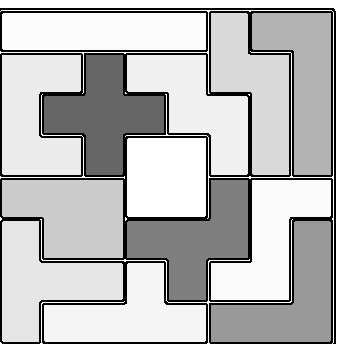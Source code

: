 % illustrations for Dancing Links

% first, data structure stuff:
numeric u; u=.15in;
numeric h; h=34u;
numeric v; v=32u;
newinternal j,k,n;
numeric s[]; s1=s2=s3=s5=s6=2; s4=s7=3;
pair U[],D[],L[],R[];

def databoxes =
 pickup pencircle scaled 1pt;
 draw (0,0)--(h,0)--(h,v)--(0,v)--cycle dashed withdots;
 for i=0 upto 7:
  j:=(3+4i)*u; k:=28u; n:=n+1;
  pickup pencircle scaled 2pt;
  U[n]=(j-.5u,k+1.5u); drawdot U[n];
  D[n]=(j+.5u,k-1.5u); drawdot D[n];
  if i>0:
     label(char(64+i) infont "cmr10",(j,k+.5u));   
     label(char(48+s[i]) infont "cmr10",(j,k-.5u));
  else: label("h" infont "cmmi10",(j-1.6u,k));
  fi
  L[n]=(j-.5u,k-1.5u); drawdot L[n];
  R[n]=(j+.5u,k+1.5u); drawdot R[n];
  pickup pencircle scaled .4pt;
  draw (j-u,k-2u)--(j+u,k-2u)--(j+u,k+2u)--(j-u,k+2u)--cycle;
 endfor
 for t=(15u,23u),(23u,23u),(27u,23u),(7u,19u),(19u,19u),(31u,19u),
      (11u,15u),(15u,15u),(27u,15u),(7u,11u),(19u,11u),(11u,7u),(31u,7u),
      (19u,3u),(23u,3u),(31u,3u):
   n:=n+1;
   pickup pencircle scaled 2pt;
   U[n]=t+(-.5u,+.5u); drawdot U[n];
   D[n]=t+(+.5u,-.5u); drawdot D[n];
   L[n]=t+(-.5u,-.5u); drawdot L[n];
   R[n]=t+(+.5u,+.5u); drawdot R[n];
   pickup pencircle scaled .4pt;
   draw (t+(-u,-u))--(t+(+u,-u))--(t+(+u,+u))--(t+(-u,+u))--cycle;
 endfor
enddef;

def ulink(expr i,j) =
  drawarrow U[i]--(U[i]+(0,u));
  if ypart U[j] > ypart U[i]:
    drawarrow U[i]--(L[j]-(0,.5u));
  else:
    draw U[i]--(xpart U[i],v);
    drawarrow (xpart L[j],0)--(L[j]-(0,.5u));
  fi
enddef;
def dlink(expr i,j) =
  drawarrow D[i]--(D[i]-(0,u));
  if ypart D[j] < ypart D[i]:
    drawarrow D[i]--(R[j]+(0,.5u));
  else:
    draw D[i]--(xpart D[i],0);
    drawarrow (xpart R[j],v)--(R[j]+(0,.5u));
  fi
enddef;
def llink(expr i,j) =
  drawarrow L[i]--(L[i]-(u,0));
  if xpart L[j] < xpart L[i]:
    drawarrow L[i]--(D[j]+(.5u,0));
  else:
    draw L[i]--(0,ypart L[i]);
    drawarrow (h,ypart D[j])--(D[j]+(.5u,0));
  fi
enddef;
def rlink(expr i,j) =
  drawarrow R[i]--(R[i]+(u,0));
  if xpart R[j] > xpart R[i]:
    drawarrow R[i]--(U[j]-(.5u,0));
  else:
    draw R[i]--(h,ypart R[i]);
    drawarrow (0,ypart U[j])--(U[j]-(.5u,0));
  fi
enddef;

beginfig(2)
databoxes;
for t=(1,2),(2,3),(3,4),(4,5),(5,6),(6,7),(7,8),(8,1),(9,10),(10,11),(11,9),
      (12,13),(13,14),(14,12),(15,16),(16,17),(17,15),(18,19),(19,18),(20,21),
      (21,20),(22,23),(23,24),(24,22):
  rlink(xpart t,ypart t); llink(ypart t,xpart t);
endfor
for t=(2,12),(12,18),(18,2),(3,15),(15,20),(20,3),(4,9),(9,16),(16,4),
      (5,13),(13,19),(19,22),(22,5),(6,10),(10,23),(23,6),(7,11),(11,17),
      (17,7),(8,14),(14,21),(21,24),(24,8):
  dlink(xpart t,ypart t); ulink(ypart t,xpart t);
endfor
endfig;

def ulnk(expr i,j) =
  drawarrow U[i]--(U[i]+(0,u));
  if ypart U[j] > ypart U[i]:
    draw U[i]--(L[j]-(0,1.5u));
  else:
    draw U[i]--(xpart U[i],v);
    draw (xpart L[j],0)--(L[j]-(0,1.5u));
  fi
enddef;
def dlnk(expr i,j) =
  drawarrow D[i]--(D[i]-(0,u));
  if ypart D[j] < ypart D[i]:
    draw D[i]--(R[j]+(0,1.5u));
  else:
    draw D[i]--(xpart D[i],0);
    draw (xpart R[j],v)--(R[j]+(0,1.5u));
  fi
enddef;
def llnk(expr i,j) =
  drawarrow L[i]--(L[i]-(u,0));
  if xpart L[j] < xpart L[i]:
    draw L[i]--(D[j]+(1.5u,0));
  else:
    draw L[i]--(0,ypart L[i]);
    draw (h,ypart D[j])--(D[j]+(1.5u,0));
  fi
enddef;
def rlnk(expr i,j) =
  drawarrow R[i]--(R[i]+(u,0));
  if xpart R[j] > xpart R[i]:
    draw R[i]--(U[j]-(1.5u,0));
  else:
    draw R[i]--(h,ypart R[i]);
    draw (0,ypart U[j])--(U[j]-(1.5u,0));
  fi
enddef;
def bypass(expr a,b) =
  theta:=angle(b-a);
  draw (a-1.5u*dir theta){dir theta}...
       (a-u*dir theta+.5u*dir(theta+90)){dir(theta+90)}...
       (a+1.25u*dir(theta+90)){dir theta}..
       (b+1.25u*dir(theta+90)){dir theta}...
       (b+u*dir theta+.5u*dir(theta+90)){dir(theta-90)}...
       (b+1.5u*dir theta){dir theta};
enddef;

beginfig(3)
s4:=1; s7:=2; databoxes;
databoxes;
for t=(3,4),(4,5),(5,6),(6,7),(7,8),(8,1),(9,10),(10,11),(11,9),
      (12,13),(13,14),(14,12),(15,16),(16,17),(17,15),(18,19),(19,18),(20,21),
      (21,20),(22,23),(23,24),(24,22):
  rlink(xpart t,ypart t); llink(ypart t,xpart t);
endfor
for t=(2,12),(12,18),(18,2),(3,15),(15,20),(20,3),(4,9),(9,16),(16,4),
      (22,5),(6,10),(10,23),(23,6),(7,11),(11,17),
      (17,7),(21,24),(24,8):
  dlink(xpart t,ypart t); ulink(ypart t,xpart t);
endfor

rlnk(1,2); rlink(2,3); bypass(U2,R2);
llnk(3,2); llink(2,1); bypass(D2,L2);
ulnk(22,19); ulnk(19,13); ulink(13,5); bypass(L19,U19); bypass(L13,U13);
dlnk(5,13); dlink(13,19); dlink(19,22); bypass(R13,D19);
ulnk(21,14); ulink(14,8); bypass(L14,U14);
dlnk(8,14); dlink(14,21); bypass(R14,D14);
endfig;

beginfig(4)
s2:=1; s5:=1; s7:=1; databoxes;
databoxes;
for t=(3,4),(6,7),(9,10),(10,11),(11,9),
      (12,13),(13,14),(14,12),(15,16),(16,17),(17,15),(18,19),(19,18),(20,21),
      (21,20),(22,23),(23,24),(24,22):
  rlink(xpart t,ypart t); llink(ypart t,xpart t);
endfor
for t=(2,12),(12,18),(18,2),(3,15),(4,9),(9,16),(16,4),
      (22,5),(6,10),(7,11),(11,17),(17,7):
  dlink(xpart t,ypart t); ulink(ypart t,xpart t);
endfor

rlnk(1,2); rlink(2,3); bypass(U2,R2);
llnk(3,2); llink(2,1); bypass(D2,L2);
ulnk(22,19); ulnk(19,13); ulink(13,5); bypass(L19,U19); bypass(L13,U13);
dlnk(5,13); dlink(13,19); dlink(19,22); bypass(R13,D19);
ulnk(21,14); ulink(14,8); bypass(L14,U14);
dlnk(8,14); dlink(14,21); bypass(R14,D14);

rlnk(4,5); rlink(5,6); bypass(U5,R5);
llnk(6,5); llink(5,4); bypass(D5,L5);
rlnk(7,8); rlink(8,1); bypass(U8,R8);
llnk(1,8); llink(8,7); bypass(D8,L8);
ulnk(3,20); ulink(20,15); bypass(L20,U20);
dlnk(15,20); dlink(20,3); bypass(R20,D20);
ulnk(6,23); ulink(23,10); bypass(L23,U23);
dlnk(10,23); dlink(23,6); bypass(R23,D23);
ulnk(8,24); ulink(24,21); bypass(L24,U24);
dlnk(21,24); dlink(24,8); bypass(R24,D24);
endfig;

% next, polyomino stuff:

def softpath expr p =
 for i=1 upto length p:
  subpath (i-.95,i-.05) of p ..
 endfor cycle
enddef;

def innerpath expr p =
 for i=1 upto length p:
  innerknot i of p--
 endfor cycle
enddef;

vardef innerknot expr i of p =
 pair zz; zz=whatever[point i-1 of p, point i of p]
                 +eps*dir(angle(point i of p - point i-1 of p)+90)
               =whatever[point i of p,point i+1 of p]
                 +eps*dir(angle(point i+1 of p - point i of p)+90);
 if known zz: zz else: (point i of p)
                  + eps*dir(angle(point i+1 of p - point i-1 of p)+90) fi
enddef;

newinternal eps; eps:=.03; % distance to innerknot
newinternal theta; % current direction of path being formed
pair zz; % current point in path being formed
numeric sfactor; sfactor=15; % scale factor

def II = hide(theta:=0; zz:=origin) zz-- enddef; % start a path
def SS = hide(zz:=zz+dir theta) zz-- enddef; % continue in direction theta
def LL = hide(theta:=theta+90) SS enddef; % turn left and continue
def RR = hide(theta:=theta-90) SS enddef; % turn right and continue
def CC = cycle enddef; % end a path

def r = rotated 90 enddef;
def t = transformed transpose enddef;
transform transpose; transpose = identity reflectedabout (origin, (1,1));

def strokeit expr p of z =
  draw (softpath innerpath p) shifted z scaled sfactor
enddef;
def _pathof suffix $ = $.p enddef;
def at = of enddef;
def place text t =
 fillit _pathof t withcolor _colorof t;
 strokeit _pathof t enddef;
def fillit expr p of z =
  fill (softpath innerpath p) shifted z scaled sfactor
enddef;
def _colorof suffix $ = $.c killtext enddef;
def killtext text t = enddef;

vardef makepiece@# (expr hue,shape) =
path @#.p, @#'.p; @#.p=shape; @#'.p=reverse (shape t);
color @#.c, @#'.c; @#.c=@#'.c=hue;
enddef;

makepiece F(.50white, II SS LL SS RR LL LL SS LL RR LL LL CC);
makepiece I(.99white, II SS LL SS SS SS SS LL LL SS SS SS CC);
makepiece L(.70white, II SS SS LL LL RR SS SS LL LL SS SS CC);
makepiece P(.80white, II SS LL RR LL SS LL SS LL SS CC);
makepiece N(.85white, II SS LL RR LL SS SS LL LL SS RR LL CC);
makepiece T(.90white, II SS LL SS RR LL LL SS SS LL LL RR CC);
makepiece U(.92white, II SS SS SS LL SS LL LL RR RR LL LL CC);
makepiece V(.60white, II SS SS SS LL LL SS RR SS LL LL SS CC);
makepiece W(.94white, II SS SS LL LL RR LL RR LL LL SS LL CC);
makepiece X(.40white, II SS LL RR LL LL RR LL LL RR LL LL CC);
makepiece Y(.96white, II SS LL SS SS SS LL LL RR LL LL RR CC);
makepiece Z(.98white, II SS SS LL LL RR SS LL SS LL LL RR CC);

path Y[].p, Y[]'.p;
color Y[].c, Y[]'.c;
Y1.c=.95white;
Y2.c=.80white;
Y3.c=.60white;
Y4.c=.30white;

for i=1 upto 4:
 Y[i].p=Y.p;
 Y[i]'.p=Y'.p;
 Y[i]'.c=Y[i].c;
endfor

beginfig(1)
place F' at (3,2);
place I r at (5,7);
place L r r at (8,8);
place P r r r at (0,4);
place N' r r r at (5,8);
place T r at (3,1);
place U r r r at (0,7);
place V r at (8,0);
place W r r at (5,7);
place X at (2,4);
place Y r r r at (1,1);
place Z' r at (7,1);
path frame; frame = II LL SS SS SS SS SS SS SS RR SS SS SS SS SS SS SS RR
                     SS SS SS SS SS SS SS RR SS SS SS SS SS SS CC;
path iframe; iframe = II SS SS LL SS LL SS LL CC;
draw (softpath innerpath frame) scaled sfactor;
draw (softpath innerpath iframe) shifted (3,3) scaled sfactor;
endfig;

beginfig(61)
place Y2 at (1,8);
place Y3 at (2,10);
place Y1 at (8,9);
place Y3 at (9,4);
place Y3 r at (8,9);
place Y3 r at (7,6);
place Y3 r r at (1,10);
place Y3 r r at (7,5);
place Y1 r r r at (5,1);
place Y2' at (1,14);
place Y2' at (6,14);
place Y1' at (11,14);
place Y3' at (4,12);
place Y2' at (10,12);
place Y2' at (11,9);
place Y4' at (6,8);
place Y4' at (1,4);
place Y4' at (2,1);
place Y1' r at (1,11);
place Y2' r at (1,1);
place Y4' r at (3,6);
place Y1' r at (4,9);
place Y3' r at (10,9);
place Y1' r at (11,6);
place Y1' r at (11,1);
place Y3' r at (13,5);
place Y2' r at (14,2);
place Y4' r r at (8,14);
place Y4' r r at (13,14);
place Y2' r r at (8,11);
place Y4' r r at (14,11);
place Y2' r r at (7,8);
place Y1' r r at (4,6);
place Y3' r r at (5,3);
place Y1' r r at (4,1);
place Y3' r r at (14,1);
place Y2' r r r at (5,6);
place Y1' r r r at (7,8);
place Y2' r r r at (8,6);
place Y4' r r r at (9,4);
place Y2' r r r at (11,8);
place Y4' r r r at (12,5);
place Y3' r r r at (14,14);
place Y4' r r r at (14,9);
place Y1' r r r at (14,4);
path frame; frame = II LL SS SS SS SS SS SS SS SS SS SS SS SS SS SS RR SS SS SS SS SS SS SS SS SS SS SS SS SS SS RR SS SS SS SS SS SS SS SS SS SS SS SS SS SS RR SS SS SS SS SS SS SS SS SS SS SS SS SS CC;
draw (softpath innerpath frame) scaled sfactor;
endfig;

beginfig(62)
place Y4 at (4,3);
place Y2 at (10,9);
place Y2 at (10,4);
place Y3 at (12,10);
place Y4 at (12,5);
place Y4 at (14,10);
place Y1 at (14,5);
place Y2 r at (5,14);
place Y2 r at (10,14);
place Y3 r at (5,12);
place Y3 r at (10,12);
place Y1 r at (8,10);
place Y3 r at (4,9);
place Y2 r at (6,7);
place Y1 r r at (1,4);
place Y3 r r at (3,7);
place Y1 r r at (6,7);
place Y1 r r at (9,8);
place Y3 r r at (10,11);
place Y1 r r at (12,12);
place Y1 r r at (12,7);
place Y2 r r at (14,12);
place Y3 r r at (14,7);
place Y1 r r r at (3,14);
place Y4 r r r at (8,14);
place Y4 r r r at (3,12);
place Y4 r r r at (2,9);
place Y4 r r r at (7,4);
place Y2 r r r at (1,3);
place Y2 r r r at (10,3);
place Y3 r r r at (10,1);
place Y1' at (11,14);
place Y4' at (3,1);
place Y1' r at (1,11);
place Y1' r at (1,5);
place Y3' r at (7,6);
place Y2' r r at (4,11);
place Y3' r r at (9,3);
place Y1' r r at (12,2);
place Y3' r r at (5,1);
place Y2' r r at (10,1);
place Y4' r r r at (1,7);
place Y2' r r r at (7,8);
place Y4' r r r at (8,12);
place Y1' r r r at (14,4);
path frame; frame = II LL SS SS SS SS SS SS SS SS SS SS SS SS SS SS RR SS SS SS SS SS SS SS SS SS SS SS SS SS SS RR SS SS SS SS SS SS SS SS SS SS SS SS SS SS RR SS SS SS SS SS SS SS SS SS SS SS SS SS CC;
draw (softpath innerpath frame) scaled sfactor;
endfig;

beginfig(63)
place Y3 at (12,3);
place Y3 at (14,6);
place Y4 at (14,1);
place Y2 r at (5,14);
place Y3 r at (5,12);
place Y4 r at (8,10);
place Y1 r at (4,9);
place Y3 r at (11,8);
place Y2 r at (6,7);
place Y4 r at (12,3);
place Y1 r r at (1,4);
place Y4 r r at (6,7);
place Y1 r r at (14,8);
place Y4 r r r at (3,14);
place Y1 r r r at (3,12);
place Y2 r r r at (6,10);
place Y3 r r r at (2,9);
place Y2 r r r at (9,8);
place Y2 r r r at (1,3);
place Y1 r r r at (11,1);
place Y1' at (6,14);
place Y1' at (11,14);
place Y4' at (10,12);
place Y3' at (7,11);
place Y4' at (10,9);
place Y4' at (8,6);
place Y2' at (10,2);
place Y3' at (3,1);
place Y3' at (8,1);
place Y1' r at (1,11);
place Y4' r at (1,5);
place Y1' r at (3,3);
place Y1' r at (7,5);
place Y2' r at (8,3);
place Y3' r r at (13,14);
place Y2' r r at (10,13);
place Y2' r r at (4,11);
place Y1' r r at (14,11);
place Y1' r r at (12,5);
place Y1' r r at (9,3);
place Y4' r r at (5,1);
place Y2' r r at (10,1);
place Y3' r r r at (1,7);
place Y3' r r r at (4,7);
place Y2' r r r at (14,14);
path frame; frame = II LL SS SS SS SS SS SS SS SS SS SS SS SS SS SS RR SS SS SS SS SS SS SS SS SS SS SS SS SS SS RR SS SS SS SS SS SS SS SS SS SS SS SS SS SS RR SS SS SS SS SS SS SS SS SS SS SS SS SS CC;
draw (softpath innerpath frame) scaled sfactor;
endfig;

beginfig(64)
place Y1 at (14,11);
place Y1 r r at (1,4);
place Y1' r at (1,11);
place Y1' r r r at (14,4);
path frame; frame = II LL SS SS SS SS SS SS SS SS SS SS SS SS SS SS RR SS SS SS SS SS SS SS SS SS SS SS SS SS SS RR SS SS SS SS SS SS SS SS SS SS SS SS SS SS RR SS SS SS SS SS SS SS SS SS SS SS SS SS CC;
draw (softpath innerpath frame) scaled sfactor;
endfig;

beginfig(10)
place F r r at (2,5);
place F' r r r at (8,5);
place I r at (7,8);
place L r at (5,0);
place L' at (5,0);
place P at (0,6);
place P' r at (10,6);
place N r r at (2,7);
place N' r r r at (8,7);
place T r r r at (5,8);
place U r r at (8,6);
place V r r r at (2,8);
place W r r r at (3,3);
place X at (3,3);
place Y r at (7,6);
place Y' r r r at (6,5);
place Z r at (3,1);
place Z' at (7,1);
path frame; frame = II LL SS SS SS SS SS SS SS SS RR SS SS SS SS SS SS SS SS SS RR SS SS SS SS SS SS SS SS RR SS SS SS SS SS SS SS SS CC;
draw (softpath innerpath frame) scaled sfactor;
endfig;

beginfig(9)
place F at (22,0);
place F' r r at (26,2);
place I r at (29,0);
place L r at (5,0);
place L' r r at (12,3);
place P r at (16,0);
place P' at (8,0);
place N r r r at (18,2);
place N' r r at (5,3);
place T r r r at (27,2);
place U r r r at (5,3);
place V r r r at (0,3);
place W r r at (16,3);
place X at (7,0);
place Y r at (29,2);
place Y' at (18,2);
place Z at (17,0);
place Z' r at (13,0);
path frame; frame = II LL SS SS RR SS SS SS SS SS SS SS SS SS SS SS SS SS SS SS SS SS SS SS SS SS SS SS SS SS SS SS SS SS RR SS SS RR SS SS SS SS SS SS SS SS SS SS SS SS SS SS SS SS SS SS SS SS SS SS SS SS SS SS SS SS CC;
draw (softpath innerpath frame) scaled sfactor;
endfig;

% changes for polysticks
def BB = hide(theta:=theta+180) SS enddef; % turn around and continue
def ST = hide(zz:=zz+dir theta) zz enddef; % go in direction theta and stop
def LT = hide(theta:=theta+90) ST enddef; % turn left and stop
def RT = hide(theta:=theta-90) ST enddef; % turn right and stop

def softerpath expr p =
 subpath (if cycle p: .2 else: .15 fi,
  if point 2 of p = point 0 of p: .85 else: .8 fi) of p
 for i=2 upto length p:
  .. subpath (i-.8,i-if (point i-1 of p=point i+1 of p) or
             (not cycle p and (i=length p)): .15 else: .2 fi) of p
 endfor
 if cycle p: .. cycle fi
enddef;

def strokeit expr p of z =
  draw (softerpath p) shifted z scaled sfactor
enddef;
def place text t =
 strokeit _pathof t withpen pencircle scaled .1sfactor;
 strokeit _pathof t withpen pencircle scaled (.1sfactor-1pt) withcolor _colorof t
enddef;

sfactor:=40;

makepiece F(.81white, II LL RR BB RR RT); % orange (in 845 puzzle)
makepiece H(.99white, II LL RR RR BB LL RT); % green
makepiece I(.35white, II LL SS SS ST);
makepiece J(.89white, II RR LL LL ST); % white
makepiece L(.95white, II BB RR SS ST); % gray
makepiece N(.85white, II LL RR LL ST); 
makepiece O(.24white, II SS LL LL CC);
makepiece P(.59white, II LL RR LL LT); % tan
makepiece R(.65white, II LL LL BB LL RT); % purple
makepiece T(.44white, II SS RR SS BB SS RT);
makepiece U(.71white, II RR LL SS LT); % pink
makepiece V(.76white, II RR SS LL ST);
makepiece W(.97white, II RR LL RR LT); % yellow
makepiece X(.10white, II SS RR BB RR BB RR BB RT); % red
makepiece Y(.92white, II LL SS LL BB LT); % blue
makepiece Z(.52white, II BB RR SS LT);

beginfig(1101)
place F' r r at (5,1);
place H at (-2,1);
place I r at (5,0);
place J at (2,3);
place L at (1,0);
place N' r r r at (4,3);
place O at (4,4);
place P' at (2,1);
place R' r at (1,2);
place T r r r at (5,4);
place U r r r at (1,5);
place V r r at (2,0);
place W at (1,5);
place X at (0,1);
place Y' at (1,5);
place Z' at (2,5);
endfig;

beginfig(1102)
place F' r at (3,2);
place H r r r at (0,5);
place I r at (4,2);
place J at (-2,2);
place L at (1,0);
place N' r at (1,2);
place O at (4,4);
place P' r at (2,2);
place R r r r at (2,1);
place T r r at (3,0);
place U at (3,1);
place V r r r at (4,5);
place W at (3,5);
place X at (0,1);
place Y' r r r at (5,4);
place Z at (5,1);
endfig;

beginfig(1103)
place F' r at (5,1);
place H' r r r at (0,4);
place I r at (4,0);
place J r r r at (1,5);
place L at (-1,1);
place N r r at (1,3);
place O at (4,0);
place P at (3,0);
place R r r at (2,5);
place T at (1,2);
place U r r at (3,4);
place V r r at (5,3);
place W r r r at (4,4);
place X at (0,1);
place Y' r at (4,2);
place Z' r at (2,1);
endfig;

beginfig(1104)
place F' r at (1,2);
place H' r at (3,2);
place I r at (4,2);
place J' at (3,4);
place L at (1,0);
place N at (-2,1);
place O at (4,4);
place P' r r r at (1,5);
place R r r r at (2,1);
place T r r at (3,0);
place U at (3,1);
place V r r r at (2,5);
place W at (3,5);
place X at (0,1);
place Y' r r r at (5,4);
place Z at (5,1);
endfig;

beginfig(1105)
place F r at (5,4);
place H' r r r at (0,5);
place I r at (4,5);
place J' r at (5,3);
place L at (1,0);
place N' r r at (4,1);
place O at (2,3);
place P' at (0,2);
place R' r at (4,0);
place T at (1,2);
place U r at (4,3);
place V r at (3,0);
place W r at (0,3);
place X at (0,1);
place Y at (-1,1);
place Z' r at (2,1);
endfig;

beginfig(131)
place F at (0,2);
place F' r r r at (0,2);
place H at (3,0);
place H' r r r at (3,4);
place R r at (3,3);
place R' r r at (3,1);
place T r r r at (4,3);
place X at (0,2);
place Y r at (4,4);
place Y' r r at (4,0);
endfig;

beginfig(132)
place F at (0,2);
place F' r r r at (0,2);
place H r r at (2,4);
place H' r at (2,0);
place R r r r at (2,1);
place R' at (2,3);
place T r r r at (4,3);
place X at (0,2);
place Y r r r at (1,0);
place Y' at (1,4);
endfig;

beginfig(12)
place O at (0,4);
place T at (1,5);
place J' at (4,4);
place I at (0,0);
place Z at (4,2);
place V r at (2,3);
place Y at (5,2);
place R at (1,2);
place W r r at (3,1);
place P' r at (5,1);
place F r r at (1,2);
place H' at (1,0);
place N r at (3,1);
place X at (3,1);
place U at (3,1);
drawarrow ((2.5,2.5)--(2.8,2.8)) scaled sfactor;
drawarrow ((3.5,3.5)--(3.2,3.2)) scaled sfactor;
endfig;

beginfig(14)
place L r at (3,3);
place Z r at (5,3);
place P r at (7,1);
place J' at (7,2);
place V r at (7,1);
place J r at (9,2);
place P' at (9,1);
place O at (11,2);
place W r at (11,1);
place U r r at (15,1);
place Z' at (15,3);
place N r at (20,0);
place L' at (17,3);
place N' r r at (20,4);
place I at (20,0);
endfig;

beginfig(15)
pickup pencircle scaled .1sfactor;
for i=0 upto 4: for j=4-i upto 5+i:
 draw ((i+.15,j)--(i+.85,j)) scaled sfactor;
 draw ((j,i+.15)--(j,i+.85)) scaled sfactor;
endfor endfor
for i=0 upto 3: for j=4-i upto 5+i:
 draw ((8.85-i,j)--(8.15-i,j)) scaled sfactor;
 draw ((j,8.85-i)--(j,8.15-i)) scaled sfactor;
endfor endfor
endfig;

% changes for polyiamonds
sfactor:=15;
def ll = hide(theta:=theta+60) SS enddef; % turn soft left and continue
def rr = hide(theta:=theta-60) SS enddef; % turn soft right and continue
def LL = hide(theta:=theta+120) SS enddef; % turn hard left and continue
def RR = hide(theta:=theta-120) SS enddef; % turn hard right and continue
def r = rotated 60 enddef;
def place text t =
 fillit _pathof t withcolor _colorof t;
 strokeit _pathof t enddef;
def strokeit expr p of z =
  draw (softpath innerpath p) shifted ((xpart z)*dir 60 + (ypart z,0)) scaled sfactor
enddef;
def fillit expr p of z =
  fill (softpath innerpath p) shifted ((xpart z)*dir 60 + (ypart z,0)) scaled sfactor
enddef;
transform transpose; transpose = identity reflectedabout (origin,right+dir 60);

makepiece A(.90white, II ll RR LL ll SS LL SS CC); % pink (acc to O'Beirne)
makepiece B(.99white, II SS SS LL rr LL SS LL CC); % yellow
makepiece C(.93white, II ll ll rr ll LL SS ll CC); % dark pink
makepiece D(.00white, II SS ll ll ll ll CC);       % black
makepiece E(.96white, II SS SS ll LL rr LL rr CC); % light pink
makepiece F(.70white, II SS ll ll rr LL ll ll CC); % red
makepiece G(.50white, II SS ll LL RR ll LL SS CC); % dark green
makepiece H(.60white, II SS rr LL ll rr LL ll CC); % light green
makepiece I(.20white, II SS ll SS SS LL ll SS CC); % brown
makepiece J(.85white, II SS ll SS ll LL SS rr CC); % orange
makepiece K(.80white, II SS LL RR LL SS LL SS CC); % light blue
makepiece L(.40white, II SS SS LL rr ll LL SS CC); % dark blue

path frame; frame = II SS ll rr ll rr ll ll rr ll rr ll ll rr ll rr ll ll rr ll rr ll ll rr ll rr ll ll rr ll CC;
beginfig(80)
place A r r r r r at (7,3);
place B r at (3,9);
place C r r at (7,4);
place D at (4,5);
place E r r at (1,7);
place F at (5,1);
place F' at (9,2);
place G r at (2,10);
place G' r at (6,2);
place H at (2,3);
place H' r r r at (7,8);
place I r at (1,9);
place I' r r at (1,9);
place J r at (0,8);
place J' at (8,1);
place K r r r r at (5,3);
place K' r r r r r at (7,5);
place L r r r at (5,3);
place L' at (7,5);
draw (softpath innerpath reverse frame) shifted (7 right) scaled sfactor;
currentpicture:=currentpicture rotated -30;
endfig;

beginfig(81)
place A r r at (6,3);
place B r r at (4,7);
place C r r r r r at (6,2);
place D at (5,4);
place E at (2,3);
place F r r at (9,4);
place F' r at (6,1);
place G r r r at (9,4);
place G' r r at (3,5);
place H r r r r r at (5,1);
place H' r r at (7,7);
place I r r at (3,10);
place I' r at (0,7);
place J at (1,5);
place J' r r r at (5,9);
place K r r r at (8,7);
place K' at (6,5);
place L r r r r r at (3,7);
place L' r r r r at (3,7);
draw (softpath innerpath reverse frame) shifted (7 right) scaled sfactor;
currentpicture:=currentpicture rotated -30;
endfig;

beginfig(82)
place A at (4,6);
place B r at (0,7);
place C r at (8,6);
place D at (6,4);
place E r r r r r at (6,3);
place F r at (1,5);
place F' r at (1,9);
place G at (4,2);
place G' r r at (4,9);
place H r r r r at (5,3);
place H' r r r r at (5,7);
place I at (5,2);
place I' r r at (5,8);
place J at (2,6);
place J' r r at (3,6);
place K r r r r r at (7,0);
place K' r r r at (7,8);
place L r r at (8,4);
place L' r r r r at (3,7);
draw (softpath innerpath reverse frame) shifted (7 right) scaled sfactor;
currentpicture:=currentpicture rotated 90;
endfig;

beginfig(83)
place A r r r r at (4,7);
place B r r at (5,6);
place C r r r r at (2,4);
place D at (6,3);
place E r at (2,6);
place F r r at (9,4);
place F' r at (6,1);
place G r r at (4,4);
place G' r at (6,6);
place H r r at (4,8);
place H' r r r r at (3,7);
place I r at (5,6);
place I' r r at (4,5);
place J r r r at (4,7);
place J' r r r at (3,5);
place K at (4,2);
place K' r r r at (8,6);
place L at (5,7);
place L' r r r r r at (5,7);
draw (softpath innerpath reverse frame) shifted (7 right) scaled sfactor;
currentpicture:=currentpicture rotated -30;
endfig;

beginfig(84)
place A r r r r at (6,4);
place B r at (2,6);
place C r r r r at (3,2);
place D at (7,3);
place E r r r r at (9,1);
place F r r r r at (9,5);
place F' at (9,2);
place G r r r r at (7,6);
place G' r r r r at (8,5);
place H r r r at (5,9);
place H' r r r at (7,4);
place I r at (3,8);
place I' r r at (0,8);
place J r r r r at (8,0);
place J' r r r at (3,10);
place K r r r at (6,3);
place K' r r r r at (4,7);
place L r r r r r at (2,6);
place L' r r at (3,4);
draw (softpath innerpath reverse frame) shifted (7 right) scaled sfactor;
currentpicture:=currentpicture rotated 30;
endfig;

beginfig(85)
place A r r at (4,4);
place B r at (6,7);
place C r r r r r at (0,7);
place D at (7,2);
place E r at (4,4);
place F at (7,3);
place F' at (7,0);
place G r r at (3,7);
place G' r at (3,7);
place H r r r at (9,5);
place H' r r at (5,3);
place I r r at (6,7);
place I' at (2,7);
place J at (5,7);
place J' r r r at (3,5);
place K at (3,5);
place K' r r r at (5,7);
place L at (3,8);
place L' r r r at (2,7);
draw (softpath innerpath reverse frame) shifted (7 right) scaled sfactor;
currentpicture:=currentpicture rotated -30;
endfig;

beginfig(86)
place A at (6,5);
place B at (6,3);
place C at (4,9);
place D at (8,3);
place E r at (1,8);
place F at (5,1);
place F' r r r r r at (5,1);
place G at (0,7);
place G' r r r r r at (5,3);
place H r r r r r at (4,4);
place H' r r r at (6,5);
place I r at (2,10);
place I' r at (4,3);
place J r r r at (9,2);
place J' r r at (1,6);
place K r r at (6,7);
place K' r r r at (4,8);
place L r at (6,7);
place L' r r r r at (4,8);
draw (softpath innerpath reverse frame) shifted (7 right) scaled sfactor;
currentpicture:=currentpicture rotated 90;
endfig;

beginfig(71)
place A r at (4,3);
place B r r r r r at (3,3);
place C r r r r at (6,2);
place D at (1,9);
place E r r r r r at (4,4);
place F' at (1,6);
place G' at (1,5);
place H' r r r r r at (3,6);
place I' r r at (3,9);
place J r at (3,7);
place K' r at (3,3);
place L r r at (0,12);
path frame; frame = II SS SS SS SS SS SS LL SS SS SS SS SS ll SS SS SS SS SS LL SS SS SS SS CC;
draw (softpath innerpath reverse frame) shifted (6 right) scaled sfactor;
currentpicture:=currentpicture rotated 30;
endfig;

beginfig(72)
path frame; frame = II SS SS SS SS SS SS SS SS SS RR SS LL SS SS ll SS SS ll SS SS ll SS SS LL SS RR SS SS SS SS SS SS SS SS LL CC;
draw (softpath innerpath reverse frame) scaled sfactor;
currentpicture:=currentpicture rotated 180;
endfig;

beginfig(73)
place A r at (4,4);
place B r r at (5,7);
place C r r at (4,4);
place D at (1,7);
place E r at (3,5);
place F' r at (5,4);
place G r r r at (5,7);
place H' r r r r at (5,5);
place I' at (0,5);
place J r at (3,3);
place K r r r r at (3,4);
place L r r r r r at (8,1);
path frame; frame = II SS SS SS RR SS LL SS SS ll SS SS SS ll SS SS SS ll SS SS LL SS RR SS SS LL SS rr CC;
draw (softpath innerpath reverse frame) shifted (2 dir 60 + 2 right) scaled sfactor;
currentpicture:=currentpicture rotated -90;
endfig;

beginfig(74)
place A r r at (1,9);
place B at (2,4);
place C r r r r at (8,3);
place D at (2,6);
place E r at (2,8);
place F' r r r r r at (7,4);
place G r r r r at (6,6);
place H' r r r at (6,5);
place I at (1,8);
place J' at (4,2);
place K r r at (3,4);
place L r r r r r at (6,0);
path frame; frame = II SS SS SS SS SS RR SS LL SS ll SS SS SS ll SS SS SS ll SS LL SS RR SS SS SS SS LL SS rr CC;
draw (softpath innerpath reverse frame) shifted (2 dir 60 + 2 right) scaled sfactor;
currentpicture:=currentpicture rotated 90;
endfig;

beginfig(75)
place A r r at (1,9);
place B at (2,1);
place C r r r at (5,9);
place D at (2,3);
place E r r r at (6,8);
place F at (2,9);
place G r r at (1,11);
place H r r r r r at (4,3);
place I' at (2,5);
place J' r r r at (4,8);
place K r at (4,7);
place L at (1,8);
path frame; frame = II SS SS SS SS SS SS RR SS LL SS SS SS ll SS SS ll SS SS ll SS SS SS LL SS RR SS SS SS SS SS LL CC;
draw (softpath innerpath frame) shifted (2 dir 60 + right) scaled sfactor;
endfig;


% finally, the queens problem:
numeric u; u=20pt;
numeric r[],f[];
labeloffset:=5bp;
def queengrid =
 for i=0 upto 8:
  draw (0,i*u)--(8u,i*u);
  draw (i*u,0)--(i*u,8u);
  if i<8:
   label.lft(("R"&char(48+i)) infont "cmr10",(0,(i+.5)*u));
   if r[i]>=0: label.rt(char(48+r[i]) infont "cmr10",(8u,(i+.5)*u)); fi
   label.top(("F"&char(48+i)) infont "cmr10",((i+.5)*u,8u));
   if f[i]>=0: label.bot(char(48+f[i]) infont "cmr10",((i+.5)*u,0)); fi
  fi
 endfor
enddef;
def queen(expr i,j)=
 label("Q" infont "chess20" scaled .75,((i+.5)*u,(j+.5)*u))
enddef;
def ex(expr i,j)=
 label(char 2 infont "cmsy10",((i+.5)*u,(j+.5)*u))
enddef;

beginfig(160)
for i=0 upto 7: r[i]=f[i]=8; endfor
queengrid;
drawarrow (9.1u,4.5u)--(8.6u,4.5u);
endfig;

beginfig(161)
r0:=6; r1:=6; r2:=6; r3:=6; r4:=-1; r5:=6; r6:=6; r7:=6;
f0:=7; f1:=7; f2:=7; f3:=6; f4:=5; f5:=5; f6:=5; f7:=-1;
queengrid;
queen(7,4);
for t=(4,7),(5,6),(6,5),(6,3),(5,2),(4,1),(3,0),(0,4),(1,4),(2,4),(3,4),
      (4,4),(5,4),(6,4),(7,7),(7,6),(7,5),(7,3),(7,2),(7,1),(7,0):
 ex(xpart t,ypart t);
endfor
drawarrow (4.5u,-1.25u)--(4.5u,-.75u);
endfig;

beginfig(162)
r0:=5; r1:=5; r2:=4; r3:=4; r5:=-1; r6:=4; r7:=4;
f0:=5; f1:=5; f2:=4; f3:=4; f4:=-1; f5:=4; f6:=4;
queengrid;
queen(7,4); queen(4,5);
for t=(4,7),(5,6),(6,5),(6,3),(5,2),(4,1),(3,0),(0,4),(1,4),(2,4),(3,4),
      (4,4),(5,4),(6,4),(7,7),(7,6),(7,5),(7,3),(7,2),(7,1),(7,0),
      (0,5),(1,5),(2,5),(3,5),(5,5),(4,7),(4,6),(4,4),(4,3),(4,2),
      (4,0),(0,1),(1,2),(2,3),(6,7),(2,7),(3,6):
 ex(xpart t,ypart t);
endfor
drawarrow (9.1u,3.5u)--(8.6u,3.5u);
endfig;

beginfig(163)
r0:=3; r1:=3; r2:=3; r3:=-1; r6:=3; r7:=2;
f0:=4; f1:=3; f2:=2; f3:=2; f5:=-1; f6:=3;
queengrid;
queen(7,4); queen(4,5); queen(5,3);
for t=(4,7),(5,6),(6,5),(6,3),(5,2),(4,1),(3,0),(0,4),(1,4),(2,4),(3,4),
      (4,4),(5,4),(6,4),(7,7),(7,6),(7,5),(7,3),(7,2),(7,1),(7,0),
      (0,5),(1,5),(2,5),(3,5),(5,5),(4,7),(4,6),(4,4),(4,3),(4,2),
      (4,0),(0,1),(1,2),(2,3),(6,7),(2,7),(3,6),
      (0,3),(1,3),(3,3),(5,7),(5,1),(5,0),(2,0),
      (3,1),(6,2),(2,6),(1,7): 
 ex(xpart t,ypart t);
endfor
drawarrow (3.5u,-1.25u)--(3.5u,-.75u);
endfig;

bye.
